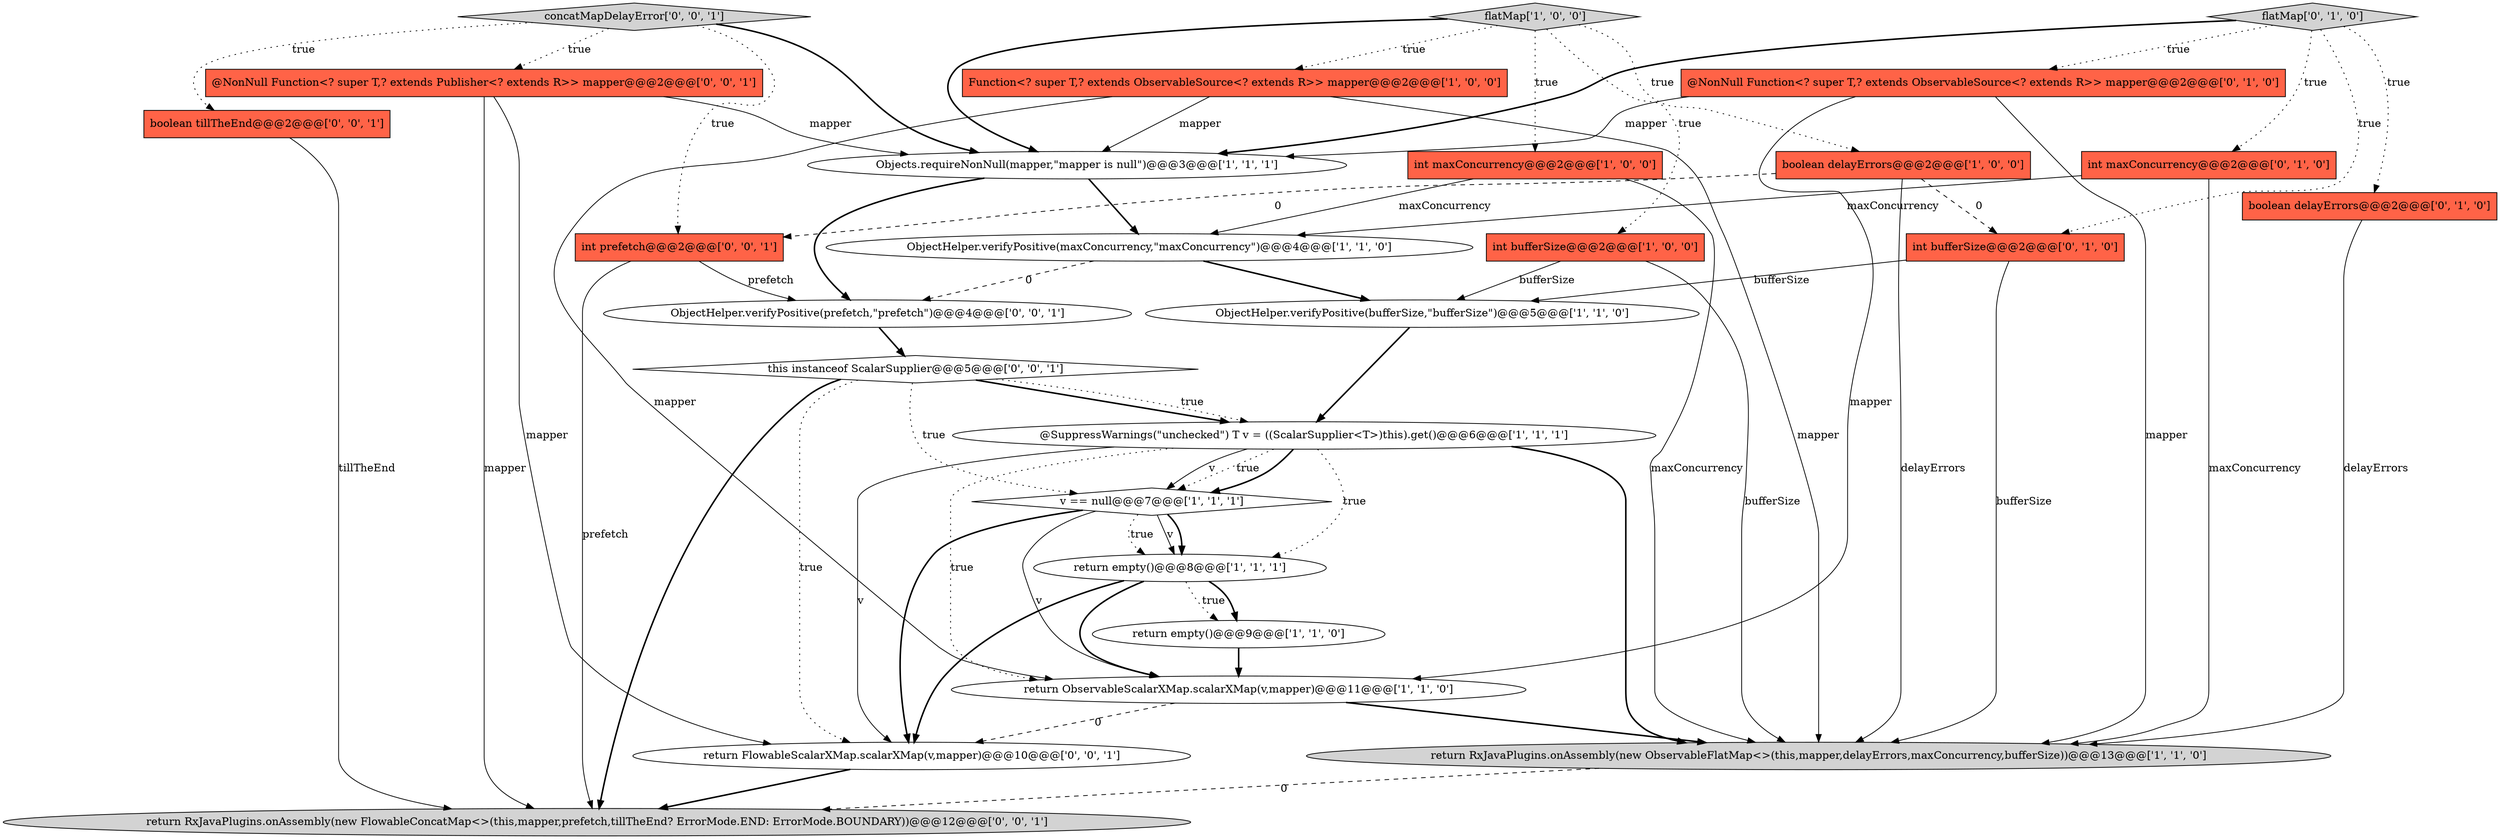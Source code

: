 digraph {
8 [style = filled, label = "return empty()@@@9@@@['1', '1', '0']", fillcolor = white, shape = ellipse image = "AAA0AAABBB1BBB"];
22 [style = filled, label = "return FlowableScalarXMap.scalarXMap(v,mapper)@@@10@@@['0', '0', '1']", fillcolor = white, shape = ellipse image = "AAA0AAABBB3BBB"];
9 [style = filled, label = "int bufferSize@@@2@@@['1', '0', '0']", fillcolor = tomato, shape = box image = "AAA0AAABBB1BBB"];
11 [style = filled, label = "flatMap['1', '0', '0']", fillcolor = lightgray, shape = diamond image = "AAA0AAABBB1BBB"];
0 [style = filled, label = "Objects.requireNonNull(mapper,\"mapper is null\")@@@3@@@['1', '1', '1']", fillcolor = white, shape = ellipse image = "AAA0AAABBB1BBB"];
21 [style = filled, label = "boolean tillTheEnd@@@2@@@['0', '0', '1']", fillcolor = tomato, shape = box image = "AAA0AAABBB3BBB"];
26 [style = filled, label = "ObjectHelper.verifyPositive(prefetch,\"prefetch\")@@@4@@@['0', '0', '1']", fillcolor = white, shape = ellipse image = "AAA0AAABBB3BBB"];
12 [style = filled, label = "boolean delayErrors@@@2@@@['1', '0', '0']", fillcolor = tomato, shape = box image = "AAA1AAABBB1BBB"];
7 [style = filled, label = "Function<? super T,? extends ObservableSource<? extends R>> mapper@@@2@@@['1', '0', '0']", fillcolor = tomato, shape = box image = "AAA0AAABBB1BBB"];
16 [style = filled, label = "@NonNull Function<? super T,? extends ObservableSource<? extends R>> mapper@@@2@@@['0', '1', '0']", fillcolor = tomato, shape = box image = "AAA0AAABBB2BBB"];
23 [style = filled, label = "concatMapDelayError['0', '0', '1']", fillcolor = lightgray, shape = diamond image = "AAA0AAABBB3BBB"];
15 [style = filled, label = "int maxConcurrency@@@2@@@['0', '1', '0']", fillcolor = tomato, shape = box image = "AAA0AAABBB2BBB"];
17 [style = filled, label = "flatMap['0', '1', '0']", fillcolor = lightgray, shape = diamond image = "AAA0AAABBB2BBB"];
3 [style = filled, label = "@SuppressWarnings(\"unchecked\") T v = ((ScalarSupplier<T>)this).get()@@@6@@@['1', '1', '1']", fillcolor = white, shape = ellipse image = "AAA0AAABBB1BBB"];
5 [style = filled, label = "ObjectHelper.verifyPositive(bufferSize,\"bufferSize\")@@@5@@@['1', '1', '0']", fillcolor = white, shape = ellipse image = "AAA0AAABBB1BBB"];
6 [style = filled, label = "return RxJavaPlugins.onAssembly(new ObservableFlatMap<>(this,mapper,delayErrors,maxConcurrency,bufferSize))@@@13@@@['1', '1', '0']", fillcolor = lightgray, shape = ellipse image = "AAA0AAABBB1BBB"];
2 [style = filled, label = "int maxConcurrency@@@2@@@['1', '0', '0']", fillcolor = tomato, shape = box image = "AAA0AAABBB1BBB"];
20 [style = filled, label = "@NonNull Function<? super T,? extends Publisher<? extends R>> mapper@@@2@@@['0', '0', '1']", fillcolor = tomato, shape = box image = "AAA0AAABBB3BBB"];
10 [style = filled, label = "return empty()@@@8@@@['1', '1', '1']", fillcolor = white, shape = ellipse image = "AAA0AAABBB1BBB"];
18 [style = filled, label = "int bufferSize@@@2@@@['0', '1', '0']", fillcolor = tomato, shape = box image = "AAA1AAABBB2BBB"];
14 [style = filled, label = "boolean delayErrors@@@2@@@['0', '1', '0']", fillcolor = tomato, shape = box image = "AAA0AAABBB2BBB"];
13 [style = filled, label = "return ObservableScalarXMap.scalarXMap(v,mapper)@@@11@@@['1', '1', '0']", fillcolor = white, shape = ellipse image = "AAA0AAABBB1BBB"];
4 [style = filled, label = "v == null@@@7@@@['1', '1', '1']", fillcolor = white, shape = diamond image = "AAA0AAABBB1BBB"];
1 [style = filled, label = "ObjectHelper.verifyPositive(maxConcurrency,\"maxConcurrency\")@@@4@@@['1', '1', '0']", fillcolor = white, shape = ellipse image = "AAA0AAABBB1BBB"];
19 [style = filled, label = "return RxJavaPlugins.onAssembly(new FlowableConcatMap<>(this,mapper,prefetch,tillTheEnd? ErrorMode.END: ErrorMode.BOUNDARY))@@@12@@@['0', '0', '1']", fillcolor = lightgray, shape = ellipse image = "AAA0AAABBB3BBB"];
24 [style = filled, label = "int prefetch@@@2@@@['0', '0', '1']", fillcolor = tomato, shape = box image = "AAA0AAABBB3BBB"];
25 [style = filled, label = "this instanceof ScalarSupplier@@@5@@@['0', '0', '1']", fillcolor = white, shape = diamond image = "AAA0AAABBB3BBB"];
1->5 [style = bold, label=""];
5->3 [style = bold, label=""];
4->10 [style = bold, label=""];
10->22 [style = bold, label=""];
10->8 [style = dotted, label="true"];
18->5 [style = solid, label="bufferSize"];
11->7 [style = dotted, label="true"];
25->4 [style = dotted, label="true"];
7->0 [style = solid, label="mapper"];
0->26 [style = bold, label=""];
2->1 [style = solid, label="maxConcurrency"];
17->18 [style = dotted, label="true"];
22->19 [style = bold, label=""];
4->10 [style = dotted, label="true"];
1->26 [style = dashed, label="0"];
16->0 [style = solid, label="mapper"];
9->5 [style = solid, label="bufferSize"];
9->6 [style = solid, label="bufferSize"];
7->13 [style = solid, label="mapper"];
26->25 [style = bold, label=""];
4->13 [style = solid, label="v"];
25->3 [style = bold, label=""];
3->10 [style = dotted, label="true"];
11->12 [style = dotted, label="true"];
17->14 [style = dotted, label="true"];
20->19 [style = solid, label="mapper"];
3->4 [style = dotted, label="true"];
3->6 [style = bold, label=""];
23->21 [style = dotted, label="true"];
11->9 [style = dotted, label="true"];
16->13 [style = solid, label="mapper"];
21->19 [style = solid, label="tillTheEnd"];
24->19 [style = solid, label="prefetch"];
3->4 [style = bold, label=""];
23->0 [style = bold, label=""];
17->16 [style = dotted, label="true"];
14->6 [style = solid, label="delayErrors"];
23->20 [style = dotted, label="true"];
15->1 [style = solid, label="maxConcurrency"];
11->0 [style = bold, label=""];
11->2 [style = dotted, label="true"];
17->0 [style = bold, label=""];
17->15 [style = dotted, label="true"];
10->8 [style = bold, label=""];
10->13 [style = bold, label=""];
12->6 [style = solid, label="delayErrors"];
0->1 [style = bold, label=""];
12->24 [style = dashed, label="0"];
6->19 [style = dashed, label="0"];
25->19 [style = bold, label=""];
3->13 [style = dotted, label="true"];
18->6 [style = solid, label="bufferSize"];
3->4 [style = solid, label="v"];
25->3 [style = dotted, label="true"];
24->26 [style = solid, label="prefetch"];
25->22 [style = dotted, label="true"];
7->6 [style = solid, label="mapper"];
12->18 [style = dashed, label="0"];
13->6 [style = bold, label=""];
20->0 [style = solid, label="mapper"];
4->10 [style = solid, label="v"];
16->6 [style = solid, label="mapper"];
4->22 [style = bold, label=""];
23->24 [style = dotted, label="true"];
13->22 [style = dashed, label="0"];
3->22 [style = solid, label="v"];
8->13 [style = bold, label=""];
20->22 [style = solid, label="mapper"];
15->6 [style = solid, label="maxConcurrency"];
2->6 [style = solid, label="maxConcurrency"];
}
